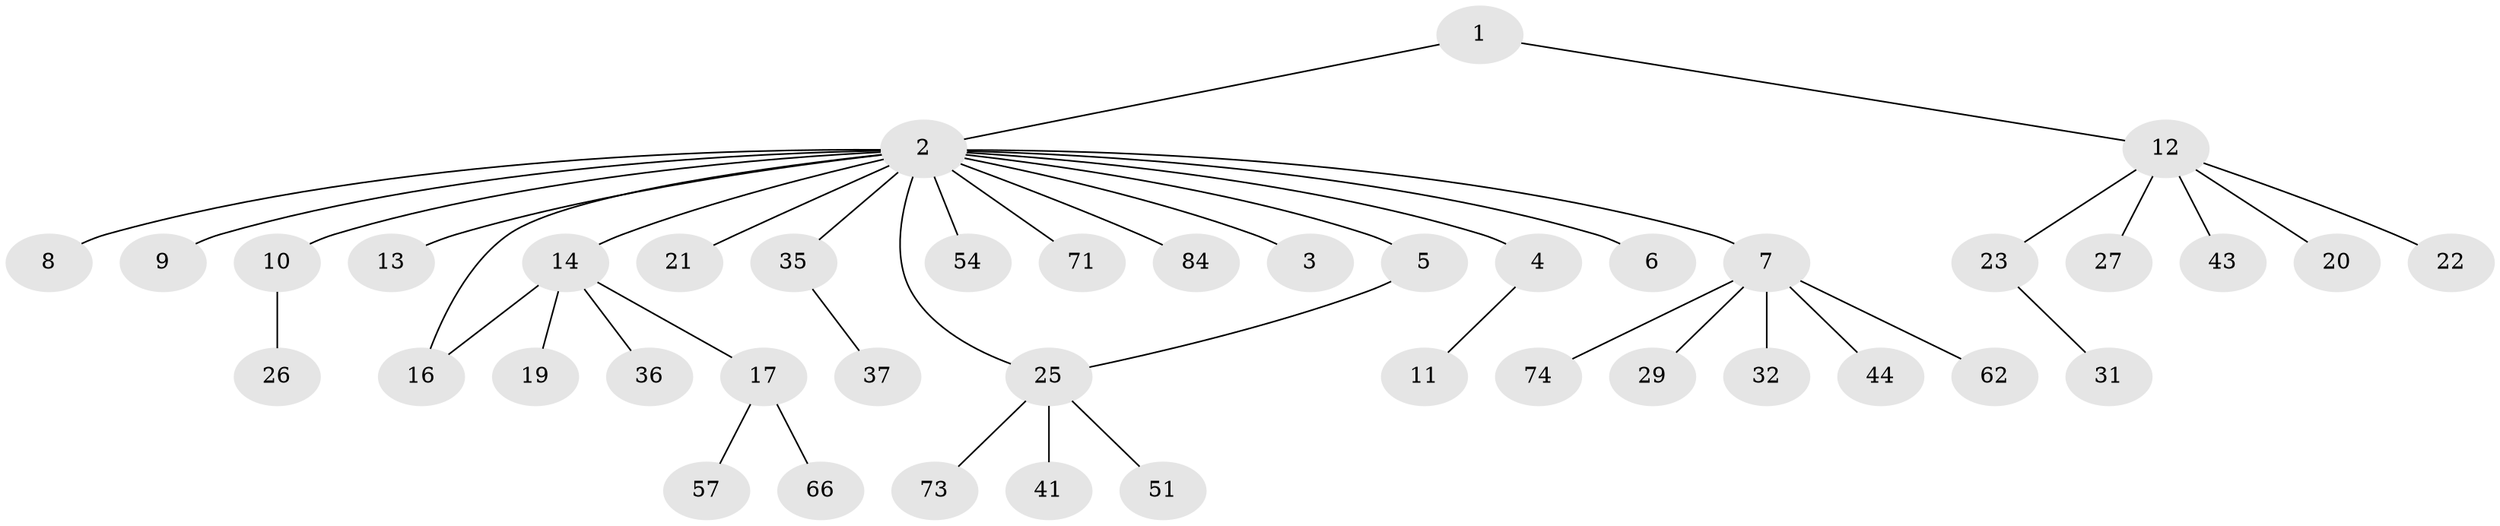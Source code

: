 // original degree distribution, {2: 0.21176470588235294, 18: 0.011764705882352941, 1: 0.5882352941176471, 5: 0.047058823529411764, 3: 0.09411764705882353, 7: 0.023529411764705882, 6: 0.011764705882352941, 4: 0.011764705882352941}
// Generated by graph-tools (version 1.1) at 2025/14/03/09/25 04:14:20]
// undirected, 42 vertices, 43 edges
graph export_dot {
graph [start="1"]
  node [color=gray90,style=filled];
  1;
  2;
  3;
  4 [super="+24+75+69"];
  5;
  6;
  7 [super="+15"];
  8;
  9 [super="+45"];
  10 [super="+38"];
  11;
  12 [super="+79"];
  13 [super="+65+53"];
  14 [super="+42+34+81+68"];
  16 [super="+70+58"];
  17 [super="+18+67"];
  19;
  20;
  21 [super="+50"];
  22 [super="+39+59"];
  23 [super="+33+30+56"];
  25 [super="+40"];
  26;
  27 [super="+52+83+63+77"];
  29;
  31;
  32;
  35;
  36;
  37;
  41;
  43 [super="+78"];
  44;
  51 [super="+76+64+61"];
  54 [super="+85"];
  57 [super="+80"];
  62;
  66;
  71;
  73;
  74;
  84;
  1 -- 2;
  1 -- 12;
  2 -- 3;
  2 -- 4;
  2 -- 5;
  2 -- 6;
  2 -- 7;
  2 -- 8;
  2 -- 9;
  2 -- 10;
  2 -- 13;
  2 -- 14;
  2 -- 16;
  2 -- 21;
  2 -- 35;
  2 -- 54;
  2 -- 71;
  2 -- 84;
  2 -- 25;
  4 -- 11;
  5 -- 25;
  7 -- 29;
  7 -- 32;
  7 -- 74;
  7 -- 44;
  7 -- 62;
  10 -- 26;
  12 -- 20;
  12 -- 22;
  12 -- 23;
  12 -- 27;
  12 -- 43;
  14 -- 17;
  14 -- 19;
  14 -- 36;
  14 -- 16;
  17 -- 66;
  17 -- 57;
  23 -- 31;
  25 -- 73;
  25 -- 51;
  25 -- 41;
  35 -- 37;
}
